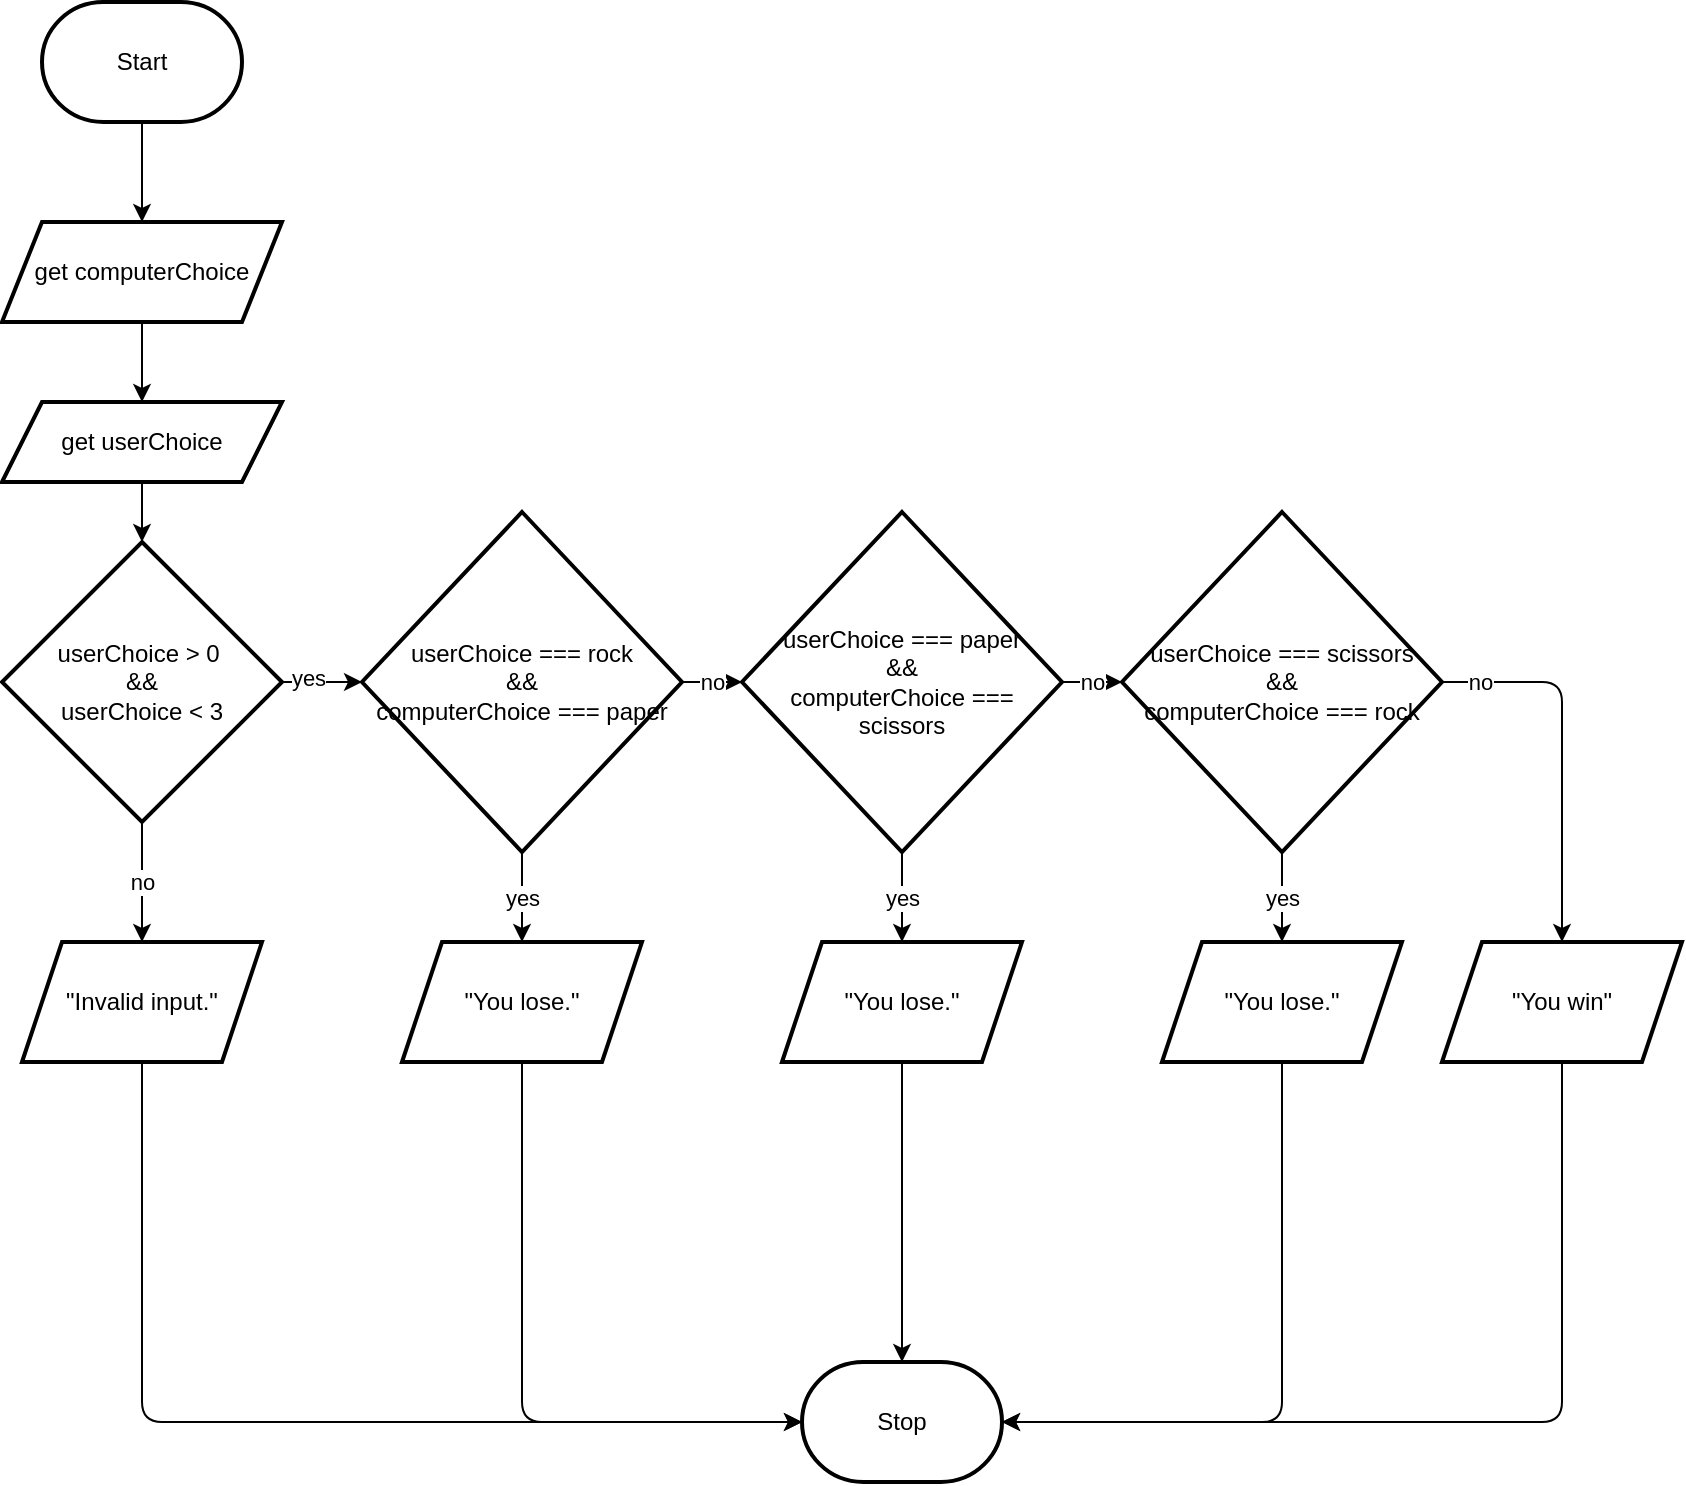 <mxfile>
    <diagram id="8xl6eByyLERWVU6zsnL4" name="Page-1">
        <mxGraphModel dx="942" dy="491" grid="1" gridSize="10" guides="1" tooltips="1" connect="1" arrows="1" fold="1" page="1" pageScale="1" pageWidth="827" pageHeight="1169" math="0" shadow="0">
            <root>
                <mxCell id="0"/>
                <mxCell id="1" parent="0"/>
                <mxCell id="8" value="" style="edgeStyle=none;html=1;" edge="1" parent="1" source="2" target="5">
                    <mxGeometry relative="1" as="geometry"/>
                </mxCell>
                <mxCell id="2" value="Start" style="strokeWidth=2;html=1;shape=mxgraph.flowchart.terminator;whiteSpace=wrap;" vertex="1" parent="1">
                    <mxGeometry x="30" y="10" width="100" height="60" as="geometry"/>
                </mxCell>
                <mxCell id="11" value="" style="edgeStyle=none;html=1;" edge="1" parent="1" source="3" target="10">
                    <mxGeometry relative="1" as="geometry"/>
                </mxCell>
                <mxCell id="3" value="get userChoice" style="shape=parallelogram;perimeter=parallelogramPerimeter;whiteSpace=wrap;html=1;fixedSize=1;strokeWidth=2;" vertex="1" parent="1">
                    <mxGeometry x="10" y="210" width="140" height="40" as="geometry"/>
                </mxCell>
                <mxCell id="9" value="" style="edgeStyle=none;html=1;" edge="1" parent="1" source="5" target="3">
                    <mxGeometry relative="1" as="geometry"/>
                </mxCell>
                <mxCell id="5" value="get computerChoice" style="shape=parallelogram;perimeter=parallelogramPerimeter;whiteSpace=wrap;html=1;fixedSize=1;strokeWidth=2;" vertex="1" parent="1">
                    <mxGeometry x="10" y="120" width="140" height="50" as="geometry"/>
                </mxCell>
                <mxCell id="13" value="no" style="edgeStyle=none;html=1;" edge="1" parent="1" source="10" target="12">
                    <mxGeometry relative="1" as="geometry"/>
                </mxCell>
                <mxCell id="15" value="" style="edgeStyle=none;html=1;" edge="1" parent="1" source="10" target="14">
                    <mxGeometry relative="1" as="geometry"/>
                </mxCell>
                <mxCell id="20" value="yes" style="edgeLabel;html=1;align=center;verticalAlign=middle;resizable=0;points=[];" vertex="1" connectable="0" parent="15">
                    <mxGeometry x="-0.367" y="2" relative="1" as="geometry">
                        <mxPoint as="offset"/>
                    </mxGeometry>
                </mxCell>
                <mxCell id="10" value="userChoice &amp;gt; 0&amp;nbsp;&lt;br&gt;&amp;amp;&amp;amp;&lt;br&gt;userChoice &amp;lt; 3" style="rhombus;whiteSpace=wrap;html=1;strokeWidth=2;" vertex="1" parent="1">
                    <mxGeometry x="10" y="280" width="140" height="140" as="geometry"/>
                </mxCell>
                <mxCell id="34" value="" style="edgeStyle=none;html=1;" edge="1" parent="1" source="12" target="33">
                    <mxGeometry relative="1" as="geometry">
                        <Array as="points">
                            <mxPoint x="80" y="720"/>
                        </Array>
                    </mxGeometry>
                </mxCell>
                <mxCell id="12" value="&quot;Invalid input.&quot;" style="shape=parallelogram;perimeter=parallelogramPerimeter;whiteSpace=wrap;html=1;fixedSize=1;strokeWidth=2;" vertex="1" parent="1">
                    <mxGeometry x="20" y="480" width="120" height="60" as="geometry"/>
                </mxCell>
                <mxCell id="17" value="no" style="edgeStyle=none;html=1;" edge="1" parent="1" source="14" target="16">
                    <mxGeometry relative="1" as="geometry"/>
                </mxCell>
                <mxCell id="22" value="yes" style="edgeStyle=none;html=1;" edge="1" parent="1" source="14" target="21">
                    <mxGeometry relative="1" as="geometry"/>
                </mxCell>
                <mxCell id="14" value="userChoice === rock&lt;br&gt;&amp;amp;&amp;amp;&lt;br&gt;computerChoice === paper" style="rhombus;whiteSpace=wrap;html=1;strokeWidth=2;" vertex="1" parent="1">
                    <mxGeometry x="190" y="265" width="160" height="170" as="geometry"/>
                </mxCell>
                <mxCell id="19" value="no" style="edgeStyle=none;html=1;" edge="1" parent="1" source="16" target="18">
                    <mxGeometry relative="1" as="geometry"/>
                </mxCell>
                <mxCell id="26" value="yes" style="edgeStyle=none;html=1;" edge="1" parent="1" source="16" target="25">
                    <mxGeometry relative="1" as="geometry"/>
                </mxCell>
                <mxCell id="16" value="userChoice === paper&lt;br&gt;&amp;amp;&amp;amp;&lt;br&gt;computerChoice === scissors" style="rhombus;whiteSpace=wrap;html=1;strokeWidth=2;" vertex="1" parent="1">
                    <mxGeometry x="380" y="265" width="160" height="170" as="geometry"/>
                </mxCell>
                <mxCell id="28" value="yes" style="edgeStyle=none;html=1;" edge="1" parent="1" source="18" target="27">
                    <mxGeometry relative="1" as="geometry"/>
                </mxCell>
                <mxCell id="30" value="" style="edgeStyle=none;html=1;" edge="1" parent="1" source="18" target="29">
                    <mxGeometry relative="1" as="geometry">
                        <Array as="points">
                            <mxPoint x="790" y="350"/>
                        </Array>
                    </mxGeometry>
                </mxCell>
                <mxCell id="32" value="no" style="edgeLabel;html=1;align=center;verticalAlign=middle;resizable=0;points=[];" vertex="1" connectable="0" parent="30">
                    <mxGeometry x="-0.807" relative="1" as="geometry">
                        <mxPoint as="offset"/>
                    </mxGeometry>
                </mxCell>
                <mxCell id="18" value="userChoice === scissors&lt;br&gt;&amp;amp;&amp;amp;&lt;br&gt;computerChoice === rock" style="rhombus;whiteSpace=wrap;html=1;strokeWidth=2;" vertex="1" parent="1">
                    <mxGeometry x="570" y="265" width="160" height="170" as="geometry"/>
                </mxCell>
                <mxCell id="35" value="" style="edgeStyle=none;html=1;" edge="1" parent="1" source="21" target="33">
                    <mxGeometry relative="1" as="geometry">
                        <Array as="points">
                            <mxPoint x="270" y="720"/>
                        </Array>
                    </mxGeometry>
                </mxCell>
                <mxCell id="21" value="&quot;You lose.&quot;" style="shape=parallelogram;perimeter=parallelogramPerimeter;whiteSpace=wrap;html=1;fixedSize=1;strokeWidth=2;" vertex="1" parent="1">
                    <mxGeometry x="210" y="480" width="120" height="60" as="geometry"/>
                </mxCell>
                <mxCell id="36" value="" style="edgeStyle=none;html=1;" edge="1" parent="1" source="25" target="33">
                    <mxGeometry relative="1" as="geometry"/>
                </mxCell>
                <mxCell id="25" value="&quot;You lose.&quot;" style="shape=parallelogram;perimeter=parallelogramPerimeter;whiteSpace=wrap;html=1;fixedSize=1;strokeWidth=2;" vertex="1" parent="1">
                    <mxGeometry x="400" y="480" width="120" height="60" as="geometry"/>
                </mxCell>
                <mxCell id="37" value="" style="edgeStyle=none;html=1;" edge="1" parent="1" source="27" target="33">
                    <mxGeometry relative="1" as="geometry">
                        <Array as="points">
                            <mxPoint x="650" y="720"/>
                        </Array>
                    </mxGeometry>
                </mxCell>
                <mxCell id="27" value="&quot;You lose.&quot;" style="shape=parallelogram;perimeter=parallelogramPerimeter;whiteSpace=wrap;html=1;fixedSize=1;strokeWidth=2;" vertex="1" parent="1">
                    <mxGeometry x="590" y="480" width="120" height="60" as="geometry"/>
                </mxCell>
                <mxCell id="38" value="" style="edgeStyle=none;html=1;" edge="1" parent="1" source="29" target="33">
                    <mxGeometry relative="1" as="geometry">
                        <Array as="points">
                            <mxPoint x="790" y="720"/>
                        </Array>
                    </mxGeometry>
                </mxCell>
                <mxCell id="29" value="&quot;You win&quot;" style="shape=parallelogram;perimeter=parallelogramPerimeter;whiteSpace=wrap;html=1;fixedSize=1;strokeWidth=2;" vertex="1" parent="1">
                    <mxGeometry x="730" y="480" width="120" height="60" as="geometry"/>
                </mxCell>
                <mxCell id="33" value="Stop" style="strokeWidth=2;html=1;shape=mxgraph.flowchart.terminator;whiteSpace=wrap;" vertex="1" parent="1">
                    <mxGeometry x="410" y="690" width="100" height="60" as="geometry"/>
                </mxCell>
            </root>
        </mxGraphModel>
    </diagram>
</mxfile>